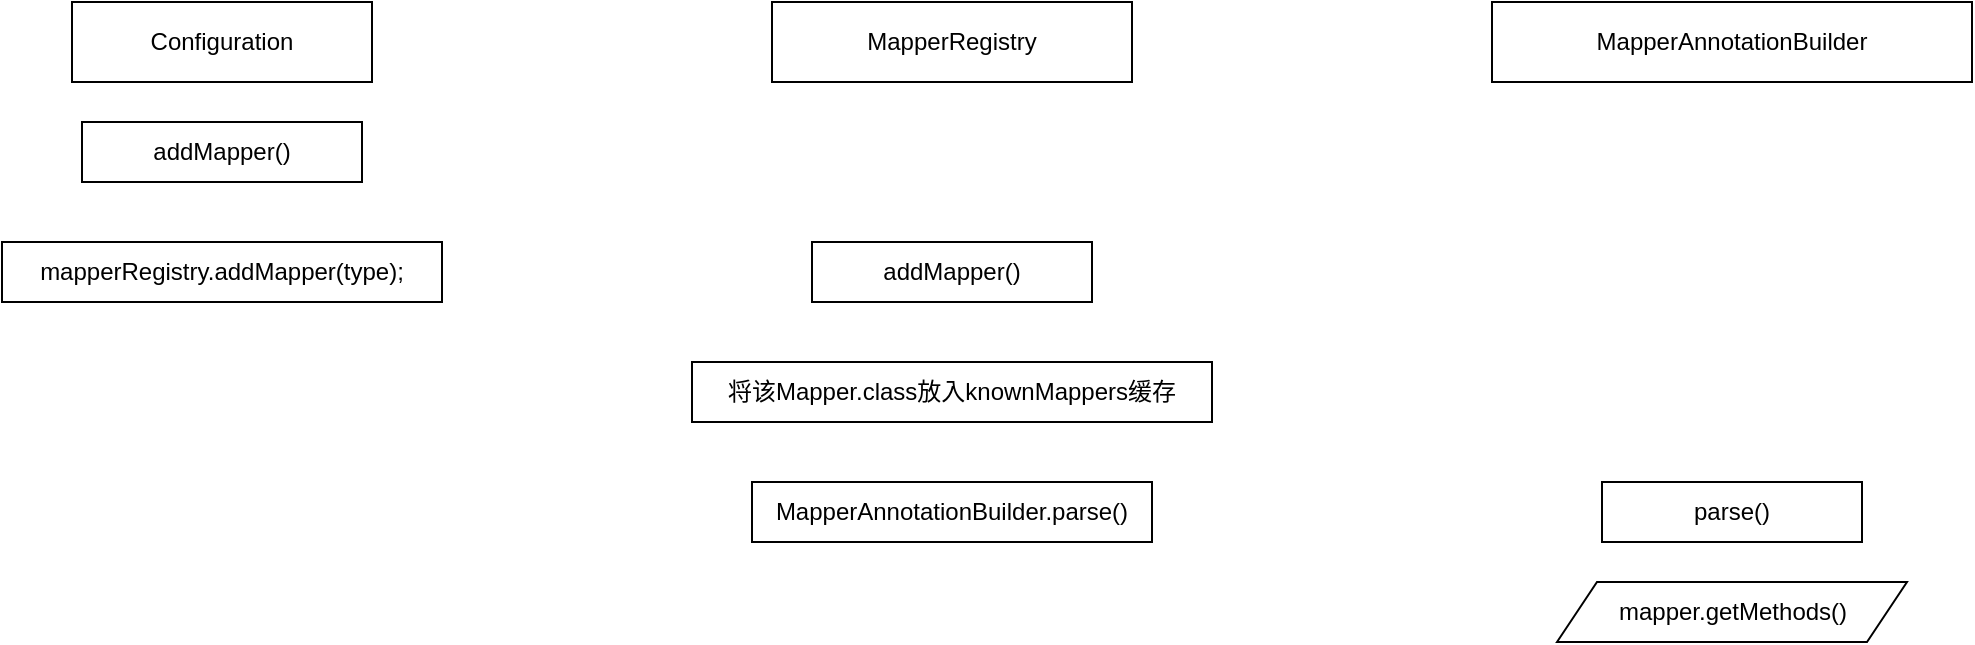 <mxfile version="21.3.7" type="github">
  <diagram name="第 1 页" id="8moscndvdpV5RSmBcOwa">
    <mxGraphModel dx="1129" dy="625" grid="1" gridSize="10" guides="1" tooltips="1" connect="1" arrows="1" fold="1" page="1" pageScale="1" pageWidth="4681" pageHeight="3300" math="0" shadow="0">
      <root>
        <mxCell id="0" />
        <mxCell id="1" parent="0" />
        <mxCell id="LAEddHHhVlXlAhCUqJPJ-1" value="Configuration" style="rounded=0;whiteSpace=wrap;html=1;" vertex="1" parent="1">
          <mxGeometry x="220" y="40" width="150" height="40" as="geometry" />
        </mxCell>
        <mxCell id="LAEddHHhVlXlAhCUqJPJ-4" value="addMapper()" style="whiteSpace=wrap;html=1;" vertex="1" parent="1">
          <mxGeometry x="225" y="100" width="140" height="30" as="geometry" />
        </mxCell>
        <mxCell id="LAEddHHhVlXlAhCUqJPJ-5" value="mapperRegistry.addMapper(type);" style="whiteSpace=wrap;html=1;" vertex="1" parent="1">
          <mxGeometry x="185" y="160" width="220" height="30" as="geometry" />
        </mxCell>
        <mxCell id="LAEddHHhVlXlAhCUqJPJ-6" value="MapperRegistry" style="whiteSpace=wrap;html=1;" vertex="1" parent="1">
          <mxGeometry x="570" y="40" width="180" height="40" as="geometry" />
        </mxCell>
        <mxCell id="LAEddHHhVlXlAhCUqJPJ-7" value="addMapper()" style="whiteSpace=wrap;html=1;" vertex="1" parent="1">
          <mxGeometry x="590" y="160" width="140" height="30" as="geometry" />
        </mxCell>
        <mxCell id="LAEddHHhVlXlAhCUqJPJ-8" value="将该Mapper.class放入knownMappers缓存" style="whiteSpace=wrap;html=1;" vertex="1" parent="1">
          <mxGeometry x="530" y="220" width="260" height="30" as="geometry" />
        </mxCell>
        <mxCell id="LAEddHHhVlXlAhCUqJPJ-9" value="MapperAnnotationBuilder.parse()" style="whiteSpace=wrap;html=1;" vertex="1" parent="1">
          <mxGeometry x="560" y="280" width="200" height="30" as="geometry" />
        </mxCell>
        <mxCell id="LAEddHHhVlXlAhCUqJPJ-10" value="MapperAnnotationBuilder" style="whiteSpace=wrap;html=1;" vertex="1" parent="1">
          <mxGeometry x="930" y="40" width="240" height="40" as="geometry" />
        </mxCell>
        <mxCell id="LAEddHHhVlXlAhCUqJPJ-11" value="parse()" style="whiteSpace=wrap;html=1;" vertex="1" parent="1">
          <mxGeometry x="985" y="280" width="130" height="30" as="geometry" />
        </mxCell>
        <mxCell id="LAEddHHhVlXlAhCUqJPJ-12" value="mapper.getMethods()" style="shape=parallelogram;perimeter=parallelogramPerimeter;whiteSpace=wrap;html=1;fixedSize=1;" vertex="1" parent="1">
          <mxGeometry x="962.5" y="330" width="175" height="30" as="geometry" />
        </mxCell>
      </root>
    </mxGraphModel>
  </diagram>
</mxfile>
